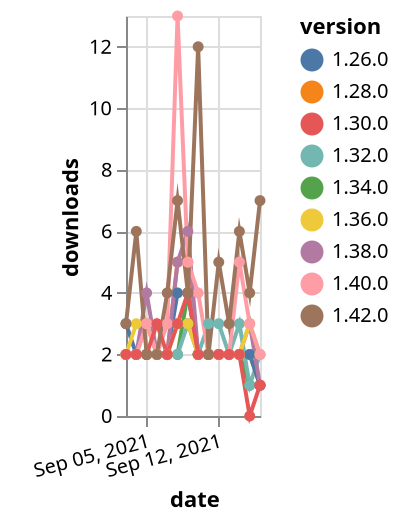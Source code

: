 {"$schema": "https://vega.github.io/schema/vega-lite/v5.json", "description": "A simple bar chart with embedded data.", "data": {"values": [{"date": "2021-09-03", "total": 1769, "delta": 2, "version": "1.34.0"}, {"date": "2021-09-04", "total": 1771, "delta": 2, "version": "1.34.0"}, {"date": "2021-09-05", "total": 1773, "delta": 2, "version": "1.34.0"}, {"date": "2021-09-06", "total": 1775, "delta": 2, "version": "1.34.0"}, {"date": "2021-09-07", "total": 1777, "delta": 2, "version": "1.34.0"}, {"date": "2021-09-08", "total": 1779, "delta": 2, "version": "1.34.0"}, {"date": "2021-09-09", "total": 1783, "delta": 4, "version": "1.34.0"}, {"date": "2021-09-10", "total": 1785, "delta": 2, "version": "1.34.0"}, {"date": "2021-09-11", "total": 1787, "delta": 2, "version": "1.34.0"}, {"date": "2021-09-12", "total": 1789, "delta": 2, "version": "1.34.0"}, {"date": "2021-09-13", "total": 1791, "delta": 2, "version": "1.34.0"}, {"date": "2021-09-14", "total": 1793, "delta": 2, "version": "1.34.0"}, {"date": "2021-09-15", "total": 1794, "delta": 1, "version": "1.34.0"}, {"date": "2021-09-16", "total": 1795, "delta": 1, "version": "1.34.0"}, {"date": "2021-09-03", "total": 2346, "delta": 2, "version": "1.32.0"}, {"date": "2021-09-04", "total": 2348, "delta": 2, "version": "1.32.0"}, {"date": "2021-09-05", "total": 2351, "delta": 3, "version": "1.32.0"}, {"date": "2021-09-06", "total": 2353, "delta": 2, "version": "1.32.0"}, {"date": "2021-09-07", "total": 2355, "delta": 2, "version": "1.32.0"}, {"date": "2021-09-08", "total": 2357, "delta": 2, "version": "1.32.0"}, {"date": "2021-09-09", "total": 2360, "delta": 3, "version": "1.32.0"}, {"date": "2021-09-10", "total": 2362, "delta": 2, "version": "1.32.0"}, {"date": "2021-09-11", "total": 2365, "delta": 3, "version": "1.32.0"}, {"date": "2021-09-12", "total": 2368, "delta": 3, "version": "1.32.0"}, {"date": "2021-09-13", "total": 2370, "delta": 2, "version": "1.32.0"}, {"date": "2021-09-14", "total": 2373, "delta": 3, "version": "1.32.0"}, {"date": "2021-09-15", "total": 2374, "delta": 1, "version": "1.32.0"}, {"date": "2021-09-16", "total": 2376, "delta": 2, "version": "1.32.0"}, {"date": "2021-09-03", "total": 3104, "delta": 2, "version": "1.28.0"}, {"date": "2021-09-04", "total": 3106, "delta": 2, "version": "1.28.0"}, {"date": "2021-09-05", "total": 3108, "delta": 2, "version": "1.28.0"}, {"date": "2021-09-06", "total": 3110, "delta": 2, "version": "1.28.0"}, {"date": "2021-09-07", "total": 3112, "delta": 2, "version": "1.28.0"}, {"date": "2021-09-08", "total": 3117, "delta": 5, "version": "1.28.0"}, {"date": "2021-09-09", "total": 3122, "delta": 5, "version": "1.28.0"}, {"date": "2021-09-10", "total": 3124, "delta": 2, "version": "1.28.0"}, {"date": "2021-09-11", "total": 3126, "delta": 2, "version": "1.28.0"}, {"date": "2021-09-12", "total": 3128, "delta": 2, "version": "1.28.0"}, {"date": "2021-09-13", "total": 3130, "delta": 2, "version": "1.28.0"}, {"date": "2021-09-14", "total": 3132, "delta": 2, "version": "1.28.0"}, {"date": "2021-09-15", "total": 3134, "delta": 2, "version": "1.28.0"}, {"date": "2021-09-16", "total": 3135, "delta": 1, "version": "1.28.0"}, {"date": "2021-09-03", "total": 3112, "delta": 3, "version": "1.26.0"}, {"date": "2021-09-04", "total": 3114, "delta": 2, "version": "1.26.0"}, {"date": "2021-09-05", "total": 3116, "delta": 2, "version": "1.26.0"}, {"date": "2021-09-06", "total": 3118, "delta": 2, "version": "1.26.0"}, {"date": "2021-09-07", "total": 3120, "delta": 2, "version": "1.26.0"}, {"date": "2021-09-08", "total": 3124, "delta": 4, "version": "1.26.0"}, {"date": "2021-09-09", "total": 3128, "delta": 4, "version": "1.26.0"}, {"date": "2021-09-10", "total": 3130, "delta": 2, "version": "1.26.0"}, {"date": "2021-09-11", "total": 3132, "delta": 2, "version": "1.26.0"}, {"date": "2021-09-12", "total": 3134, "delta": 2, "version": "1.26.0"}, {"date": "2021-09-13", "total": 3136, "delta": 2, "version": "1.26.0"}, {"date": "2021-09-14", "total": 3138, "delta": 2, "version": "1.26.0"}, {"date": "2021-09-15", "total": 3140, "delta": 2, "version": "1.26.0"}, {"date": "2021-09-16", "total": 3141, "delta": 1, "version": "1.26.0"}, {"date": "2021-09-03", "total": 1122, "delta": 2, "version": "1.38.0"}, {"date": "2021-09-04", "total": 1124, "delta": 2, "version": "1.38.0"}, {"date": "2021-09-05", "total": 1128, "delta": 4, "version": "1.38.0"}, {"date": "2021-09-06", "total": 1130, "delta": 2, "version": "1.38.0"}, {"date": "2021-09-07", "total": 1132, "delta": 2, "version": "1.38.0"}, {"date": "2021-09-08", "total": 1137, "delta": 5, "version": "1.38.0"}, {"date": "2021-09-09", "total": 1143, "delta": 6, "version": "1.38.0"}, {"date": "2021-09-10", "total": 1145, "delta": 2, "version": "1.38.0"}, {"date": "2021-09-11", "total": 1147, "delta": 2, "version": "1.38.0"}, {"date": "2021-09-12", "total": 1149, "delta": 2, "version": "1.38.0"}, {"date": "2021-09-13", "total": 1151, "delta": 2, "version": "1.38.0"}, {"date": "2021-09-14", "total": 1153, "delta": 2, "version": "1.38.0"}, {"date": "2021-09-15", "total": 1156, "delta": 3, "version": "1.38.0"}, {"date": "2021-09-16", "total": 1157, "delta": 1, "version": "1.38.0"}, {"date": "2021-09-03", "total": 1783, "delta": 2, "version": "1.36.0"}, {"date": "2021-09-04", "total": 1786, "delta": 3, "version": "1.36.0"}, {"date": "2021-09-05", "total": 1789, "delta": 3, "version": "1.36.0"}, {"date": "2021-09-06", "total": 1791, "delta": 2, "version": "1.36.0"}, {"date": "2021-09-07", "total": 1793, "delta": 2, "version": "1.36.0"}, {"date": "2021-09-08", "total": 1796, "delta": 3, "version": "1.36.0"}, {"date": "2021-09-09", "total": 1799, "delta": 3, "version": "1.36.0"}, {"date": "2021-09-10", "total": 1801, "delta": 2, "version": "1.36.0"}, {"date": "2021-09-11", "total": 1803, "delta": 2, "version": "1.36.0"}, {"date": "2021-09-12", "total": 1805, "delta": 2, "version": "1.36.0"}, {"date": "2021-09-13", "total": 1807, "delta": 2, "version": "1.36.0"}, {"date": "2021-09-14", "total": 1809, "delta": 2, "version": "1.36.0"}, {"date": "2021-09-15", "total": 1812, "delta": 3, "version": "1.36.0"}, {"date": "2021-09-16", "total": 1814, "delta": 2, "version": "1.36.0"}, {"date": "2021-09-03", "total": 1045, "delta": 2, "version": "1.40.0"}, {"date": "2021-09-04", "total": 1047, "delta": 2, "version": "1.40.0"}, {"date": "2021-09-05", "total": 1050, "delta": 3, "version": "1.40.0"}, {"date": "2021-09-06", "total": 1052, "delta": 2, "version": "1.40.0"}, {"date": "2021-09-07", "total": 1055, "delta": 3, "version": "1.40.0"}, {"date": "2021-09-08", "total": 1068, "delta": 13, "version": "1.40.0"}, {"date": "2021-09-09", "total": 1073, "delta": 5, "version": "1.40.0"}, {"date": "2021-09-10", "total": 1077, "delta": 4, "version": "1.40.0"}, {"date": "2021-09-11", "total": 1079, "delta": 2, "version": "1.40.0"}, {"date": "2021-09-12", "total": 1081, "delta": 2, "version": "1.40.0"}, {"date": "2021-09-13", "total": 1083, "delta": 2, "version": "1.40.0"}, {"date": "2021-09-14", "total": 1088, "delta": 5, "version": "1.40.0"}, {"date": "2021-09-15", "total": 1091, "delta": 3, "version": "1.40.0"}, {"date": "2021-09-16", "total": 1093, "delta": 2, "version": "1.40.0"}, {"date": "2021-09-03", "total": 2811, "delta": 2, "version": "1.30.0"}, {"date": "2021-09-04", "total": 2813, "delta": 2, "version": "1.30.0"}, {"date": "2021-09-05", "total": 2815, "delta": 2, "version": "1.30.0"}, {"date": "2021-09-06", "total": 2818, "delta": 3, "version": "1.30.0"}, {"date": "2021-09-07", "total": 2820, "delta": 2, "version": "1.30.0"}, {"date": "2021-09-08", "total": 2823, "delta": 3, "version": "1.30.0"}, {"date": "2021-09-09", "total": 2827, "delta": 4, "version": "1.30.0"}, {"date": "2021-09-10", "total": 2829, "delta": 2, "version": "1.30.0"}, {"date": "2021-09-11", "total": 2831, "delta": 2, "version": "1.30.0"}, {"date": "2021-09-12", "total": 2833, "delta": 2, "version": "1.30.0"}, {"date": "2021-09-13", "total": 2835, "delta": 2, "version": "1.30.0"}, {"date": "2021-09-14", "total": 2837, "delta": 2, "version": "1.30.0"}, {"date": "2021-09-15", "total": 2837, "delta": 0, "version": "1.30.0"}, {"date": "2021-09-16", "total": 2838, "delta": 1, "version": "1.30.0"}, {"date": "2021-09-03", "total": 384, "delta": 3, "version": "1.42.0"}, {"date": "2021-09-04", "total": 390, "delta": 6, "version": "1.42.0"}, {"date": "2021-09-05", "total": 392, "delta": 2, "version": "1.42.0"}, {"date": "2021-09-06", "total": 394, "delta": 2, "version": "1.42.0"}, {"date": "2021-09-07", "total": 398, "delta": 4, "version": "1.42.0"}, {"date": "2021-09-08", "total": 405, "delta": 7, "version": "1.42.0"}, {"date": "2021-09-09", "total": 409, "delta": 4, "version": "1.42.0"}, {"date": "2021-09-10", "total": 421, "delta": 12, "version": "1.42.0"}, {"date": "2021-09-11", "total": 423, "delta": 2, "version": "1.42.0"}, {"date": "2021-09-12", "total": 428, "delta": 5, "version": "1.42.0"}, {"date": "2021-09-13", "total": 431, "delta": 3, "version": "1.42.0"}, {"date": "2021-09-14", "total": 437, "delta": 6, "version": "1.42.0"}, {"date": "2021-09-15", "total": 441, "delta": 4, "version": "1.42.0"}, {"date": "2021-09-16", "total": 448, "delta": 7, "version": "1.42.0"}]}, "width": "container", "mark": {"type": "line", "point": {"filled": true}}, "encoding": {"x": {"field": "date", "type": "temporal", "timeUnit": "yearmonthdate", "title": "date", "axis": {"labelAngle": -15}}, "y": {"field": "delta", "type": "quantitative", "title": "downloads"}, "color": {"field": "version", "type": "nominal"}, "tooltip": {"field": "delta"}}}